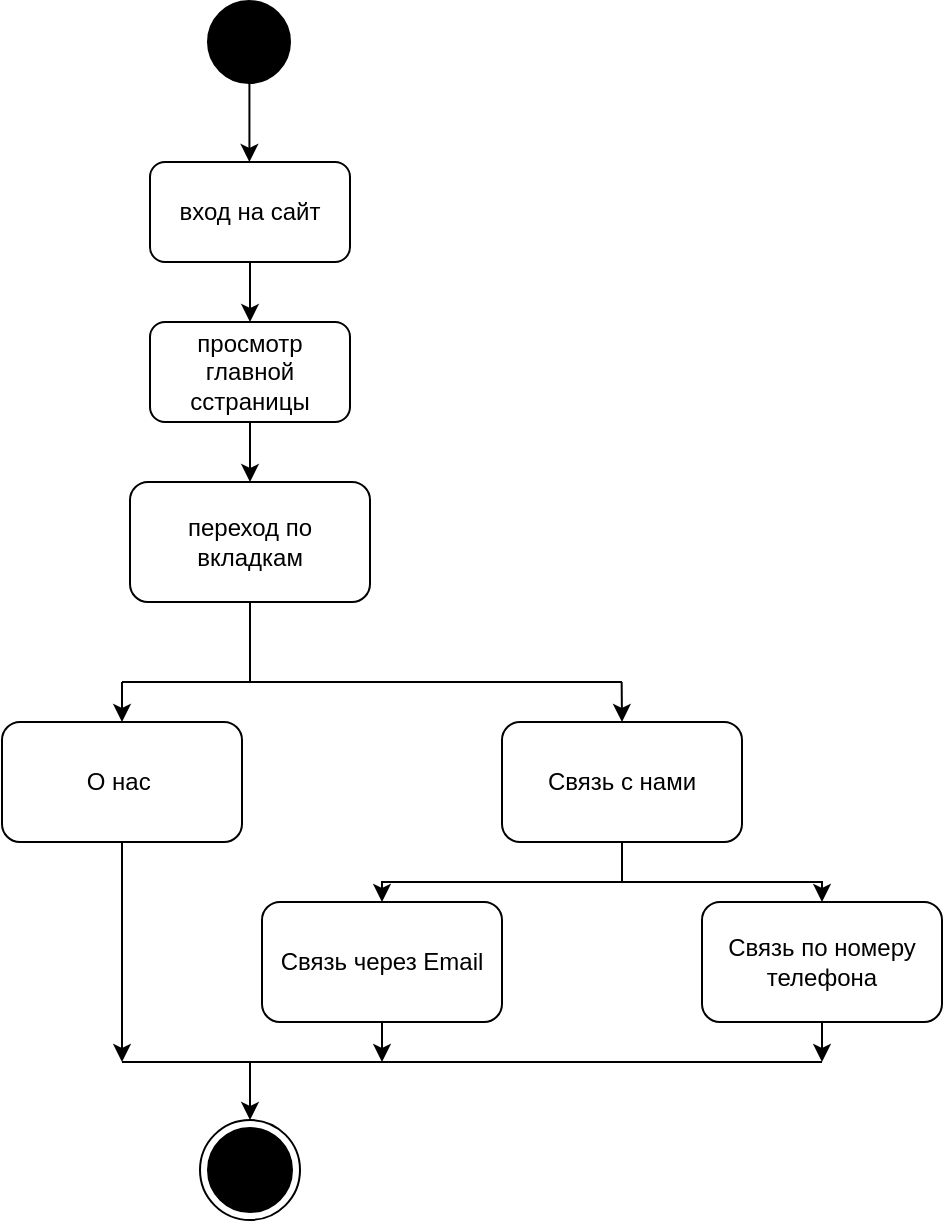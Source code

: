<mxfile version="25.0.3">
  <diagram name="Страница — 1" id="Eqk0VJGj1N9iPVgPe0SM">
    <mxGraphModel dx="1433" dy="768" grid="1" gridSize="10" guides="1" tooltips="1" connect="1" arrows="1" fold="1" page="1" pageScale="1" pageWidth="827" pageHeight="1169" math="0" shadow="0">
      <root>
        <mxCell id="0" />
        <mxCell id="1" parent="0" />
        <mxCell id="2S5IgDEgHJZh-86roKED-1" value="" style="ellipse;html=1;shape=endState;fillColor=#000000;strokeColor=default;" parent="1" vertex="1">
          <mxGeometry x="329" y="779" width="50" height="50" as="geometry" />
        </mxCell>
        <mxCell id="2S5IgDEgHJZh-86roKED-3" value="" style="strokeWidth=2;html=1;shape=mxgraph.flowchart.start_2;whiteSpace=wrap;fillColor=#000000;" parent="1" vertex="1">
          <mxGeometry x="333.5" y="220" width="40" height="40" as="geometry" />
        </mxCell>
        <mxCell id="2S5IgDEgHJZh-86roKED-6" value="" style="endArrow=classic;html=1;rounded=0;exitX=0.5;exitY=1;exitDx=0;exitDy=0;exitPerimeter=0;" parent="1" edge="1">
          <mxGeometry width="50" height="50" relative="1" as="geometry">
            <mxPoint x="353.71" y="260" as="sourcePoint" />
            <mxPoint x="353.71" y="300" as="targetPoint" />
          </mxGeometry>
        </mxCell>
        <mxCell id="2S5IgDEgHJZh-86roKED-14" value="переход по вкладкам" style="rounded=1;whiteSpace=wrap;html=1;" parent="1" vertex="1">
          <mxGeometry x="294" y="460" width="120" height="60" as="geometry" />
        </mxCell>
        <mxCell id="2S5IgDEgHJZh-86roKED-17" value="вход на сайт" style="rounded=1;whiteSpace=wrap;html=1;" parent="1" vertex="1">
          <mxGeometry x="304" y="300" width="100" height="50" as="geometry" />
        </mxCell>
        <mxCell id="2S5IgDEgHJZh-86roKED-30" value="просмотр главной сстраницы" style="rounded=1;whiteSpace=wrap;html=1;" parent="1" vertex="1">
          <mxGeometry x="304" y="380" width="100" height="50" as="geometry" />
        </mxCell>
        <mxCell id="2S5IgDEgHJZh-86roKED-35" value="" style="endArrow=classic;html=1;rounded=0;exitX=0.5;exitY=1;exitDx=0;exitDy=0;entryX=0.5;entryY=0;entryDx=0;entryDy=0;" parent="1" source="2S5IgDEgHJZh-86roKED-30" target="2S5IgDEgHJZh-86roKED-14" edge="1">
          <mxGeometry width="50" height="50" relative="1" as="geometry">
            <mxPoint x="138.41" y="540" as="sourcePoint" />
            <mxPoint x="139" y="590" as="targetPoint" />
          </mxGeometry>
        </mxCell>
        <mxCell id="Xi-C7CiDtPRju_wmJz13-19" value="" style="endArrow=classic;html=1;rounded=0;exitX=0.5;exitY=1;exitDx=0;exitDy=0;" parent="1" source="2S5IgDEgHJZh-86roKED-17" edge="1">
          <mxGeometry width="50" height="50" relative="1" as="geometry">
            <mxPoint x="509" y="542.5" as="sourcePoint" />
            <mxPoint x="354" y="380" as="targetPoint" />
          </mxGeometry>
        </mxCell>
        <mxCell id="IyMoyMuO1t4EUWWjPh9j-1" value="" style="endArrow=none;html=1;rounded=0;entryX=0.5;entryY=1;entryDx=0;entryDy=0;" parent="1" target="2S5IgDEgHJZh-86roKED-14" edge="1">
          <mxGeometry width="50" height="50" relative="1" as="geometry">
            <mxPoint x="354" y="560" as="sourcePoint" />
            <mxPoint x="440" y="550" as="targetPoint" />
          </mxGeometry>
        </mxCell>
        <mxCell id="IyMoyMuO1t4EUWWjPh9j-2" value="" style="endArrow=none;html=1;rounded=0;" parent="1" edge="1">
          <mxGeometry width="50" height="50" relative="1" as="geometry">
            <mxPoint x="540" y="560" as="sourcePoint" />
            <mxPoint x="290" y="560" as="targetPoint" />
          </mxGeometry>
        </mxCell>
        <mxCell id="IyMoyMuO1t4EUWWjPh9j-9" style="edgeStyle=orthogonalEdgeStyle;rounded=0;orthogonalLoop=1;jettySize=auto;html=1;exitX=0.5;exitY=1;exitDx=0;exitDy=0;" parent="1" source="IyMoyMuO1t4EUWWjPh9j-6" edge="1">
          <mxGeometry relative="1" as="geometry">
            <mxPoint x="420" y="750" as="targetPoint" />
          </mxGeometry>
        </mxCell>
        <mxCell id="IyMoyMuO1t4EUWWjPh9j-6" value="Связь через Email" style="rounded=1;whiteSpace=wrap;html=1;" parent="1" vertex="1">
          <mxGeometry x="360" y="670" width="120" height="60" as="geometry" />
        </mxCell>
        <mxCell id="IyMoyMuO1t4EUWWjPh9j-8" value="" style="endArrow=none;html=1;rounded=0;" parent="1" edge="1">
          <mxGeometry width="50" height="50" relative="1" as="geometry">
            <mxPoint x="640" y="750" as="sourcePoint" />
            <mxPoint x="290" y="750" as="targetPoint" />
            <Array as="points">
              <mxPoint x="355.5" y="750" />
            </Array>
          </mxGeometry>
        </mxCell>
        <mxCell id="IyMoyMuO1t4EUWWjPh9j-17" value="" style="endArrow=classic;html=1;rounded=0;entryX=0.5;entryY=0;entryDx=0;entryDy=0;" parent="1" target="2S5IgDEgHJZh-86roKED-1" edge="1">
          <mxGeometry width="50" height="50" relative="1" as="geometry">
            <mxPoint x="354" y="750" as="sourcePoint" />
            <mxPoint x="440" y="700" as="targetPoint" />
          </mxGeometry>
        </mxCell>
        <mxCell id="IyMoyMuO1t4EUWWjPh9j-29" style="edgeStyle=orthogonalEdgeStyle;rounded=0;orthogonalLoop=1;jettySize=auto;html=1;exitX=0.5;exitY=1;exitDx=0;exitDy=0;" parent="1" edge="1">
          <mxGeometry relative="1" as="geometry">
            <mxPoint x="290" y="640" as="sourcePoint" />
            <mxPoint x="290" y="750" as="targetPoint" />
          </mxGeometry>
        </mxCell>
        <mxCell id="IyMoyMuO1t4EUWWjPh9j-20" value="О нас&amp;nbsp;" style="rounded=1;whiteSpace=wrap;html=1;" parent="1" vertex="1">
          <mxGeometry x="230" y="580" width="120" height="60" as="geometry" />
        </mxCell>
        <mxCell id="IyMoyMuO1t4EUWWjPh9j-31" style="edgeStyle=orthogonalEdgeStyle;rounded=0;orthogonalLoop=1;jettySize=auto;html=1;exitX=0.5;exitY=1;exitDx=0;exitDy=0;entryX=0.5;entryY=0;entryDx=0;entryDy=0;" parent="1" source="IyMoyMuO1t4EUWWjPh9j-21" target="IyMoyMuO1t4EUWWjPh9j-6" edge="1">
          <mxGeometry relative="1" as="geometry">
            <Array as="points">
              <mxPoint x="540" y="660" />
              <mxPoint x="420" y="660" />
            </Array>
          </mxGeometry>
        </mxCell>
        <mxCell id="8-ynhS9RZp7s6qW5Ik9w-1" style="edgeStyle=orthogonalEdgeStyle;rounded=0;orthogonalLoop=1;jettySize=auto;html=1;exitX=0.5;exitY=1;exitDx=0;exitDy=0;" edge="1" parent="1" source="IyMoyMuO1t4EUWWjPh9j-21">
          <mxGeometry relative="1" as="geometry">
            <mxPoint x="640" y="670" as="targetPoint" />
            <Array as="points">
              <mxPoint x="540" y="660" />
              <mxPoint x="640" y="660" />
            </Array>
          </mxGeometry>
        </mxCell>
        <mxCell id="IyMoyMuO1t4EUWWjPh9j-21" value="Связь с нами" style="rounded=1;whiteSpace=wrap;html=1;" parent="1" vertex="1">
          <mxGeometry x="480" y="580" width="120" height="60" as="geometry" />
        </mxCell>
        <mxCell id="IyMoyMuO1t4EUWWjPh9j-24" value="" style="endArrow=classic;html=1;rounded=0;entryX=0.5;entryY=0;entryDx=0;entryDy=0;" parent="1" edge="1">
          <mxGeometry width="50" height="50" relative="1" as="geometry">
            <mxPoint x="290" y="560" as="sourcePoint" />
            <mxPoint x="290" y="580" as="targetPoint" />
          </mxGeometry>
        </mxCell>
        <mxCell id="IyMoyMuO1t4EUWWjPh9j-25" value="" style="endArrow=classic;html=1;rounded=0;entryX=0.5;entryY=0;entryDx=0;entryDy=0;" parent="1" target="IyMoyMuO1t4EUWWjPh9j-21" edge="1">
          <mxGeometry width="50" height="50" relative="1" as="geometry">
            <mxPoint x="539.83" y="560" as="sourcePoint" />
            <mxPoint x="540" y="570" as="targetPoint" />
          </mxGeometry>
        </mxCell>
        <mxCell id="8-ynhS9RZp7s6qW5Ik9w-3" style="edgeStyle=orthogonalEdgeStyle;rounded=0;orthogonalLoop=1;jettySize=auto;html=1;" edge="1" parent="1" source="8-ynhS9RZp7s6qW5Ik9w-2">
          <mxGeometry relative="1" as="geometry">
            <mxPoint x="640" y="750" as="targetPoint" />
          </mxGeometry>
        </mxCell>
        <mxCell id="8-ynhS9RZp7s6qW5Ik9w-2" value="Связь по номеру телефона" style="rounded=1;whiteSpace=wrap;html=1;" vertex="1" parent="1">
          <mxGeometry x="580" y="670" width="120" height="60" as="geometry" />
        </mxCell>
      </root>
    </mxGraphModel>
  </diagram>
</mxfile>
